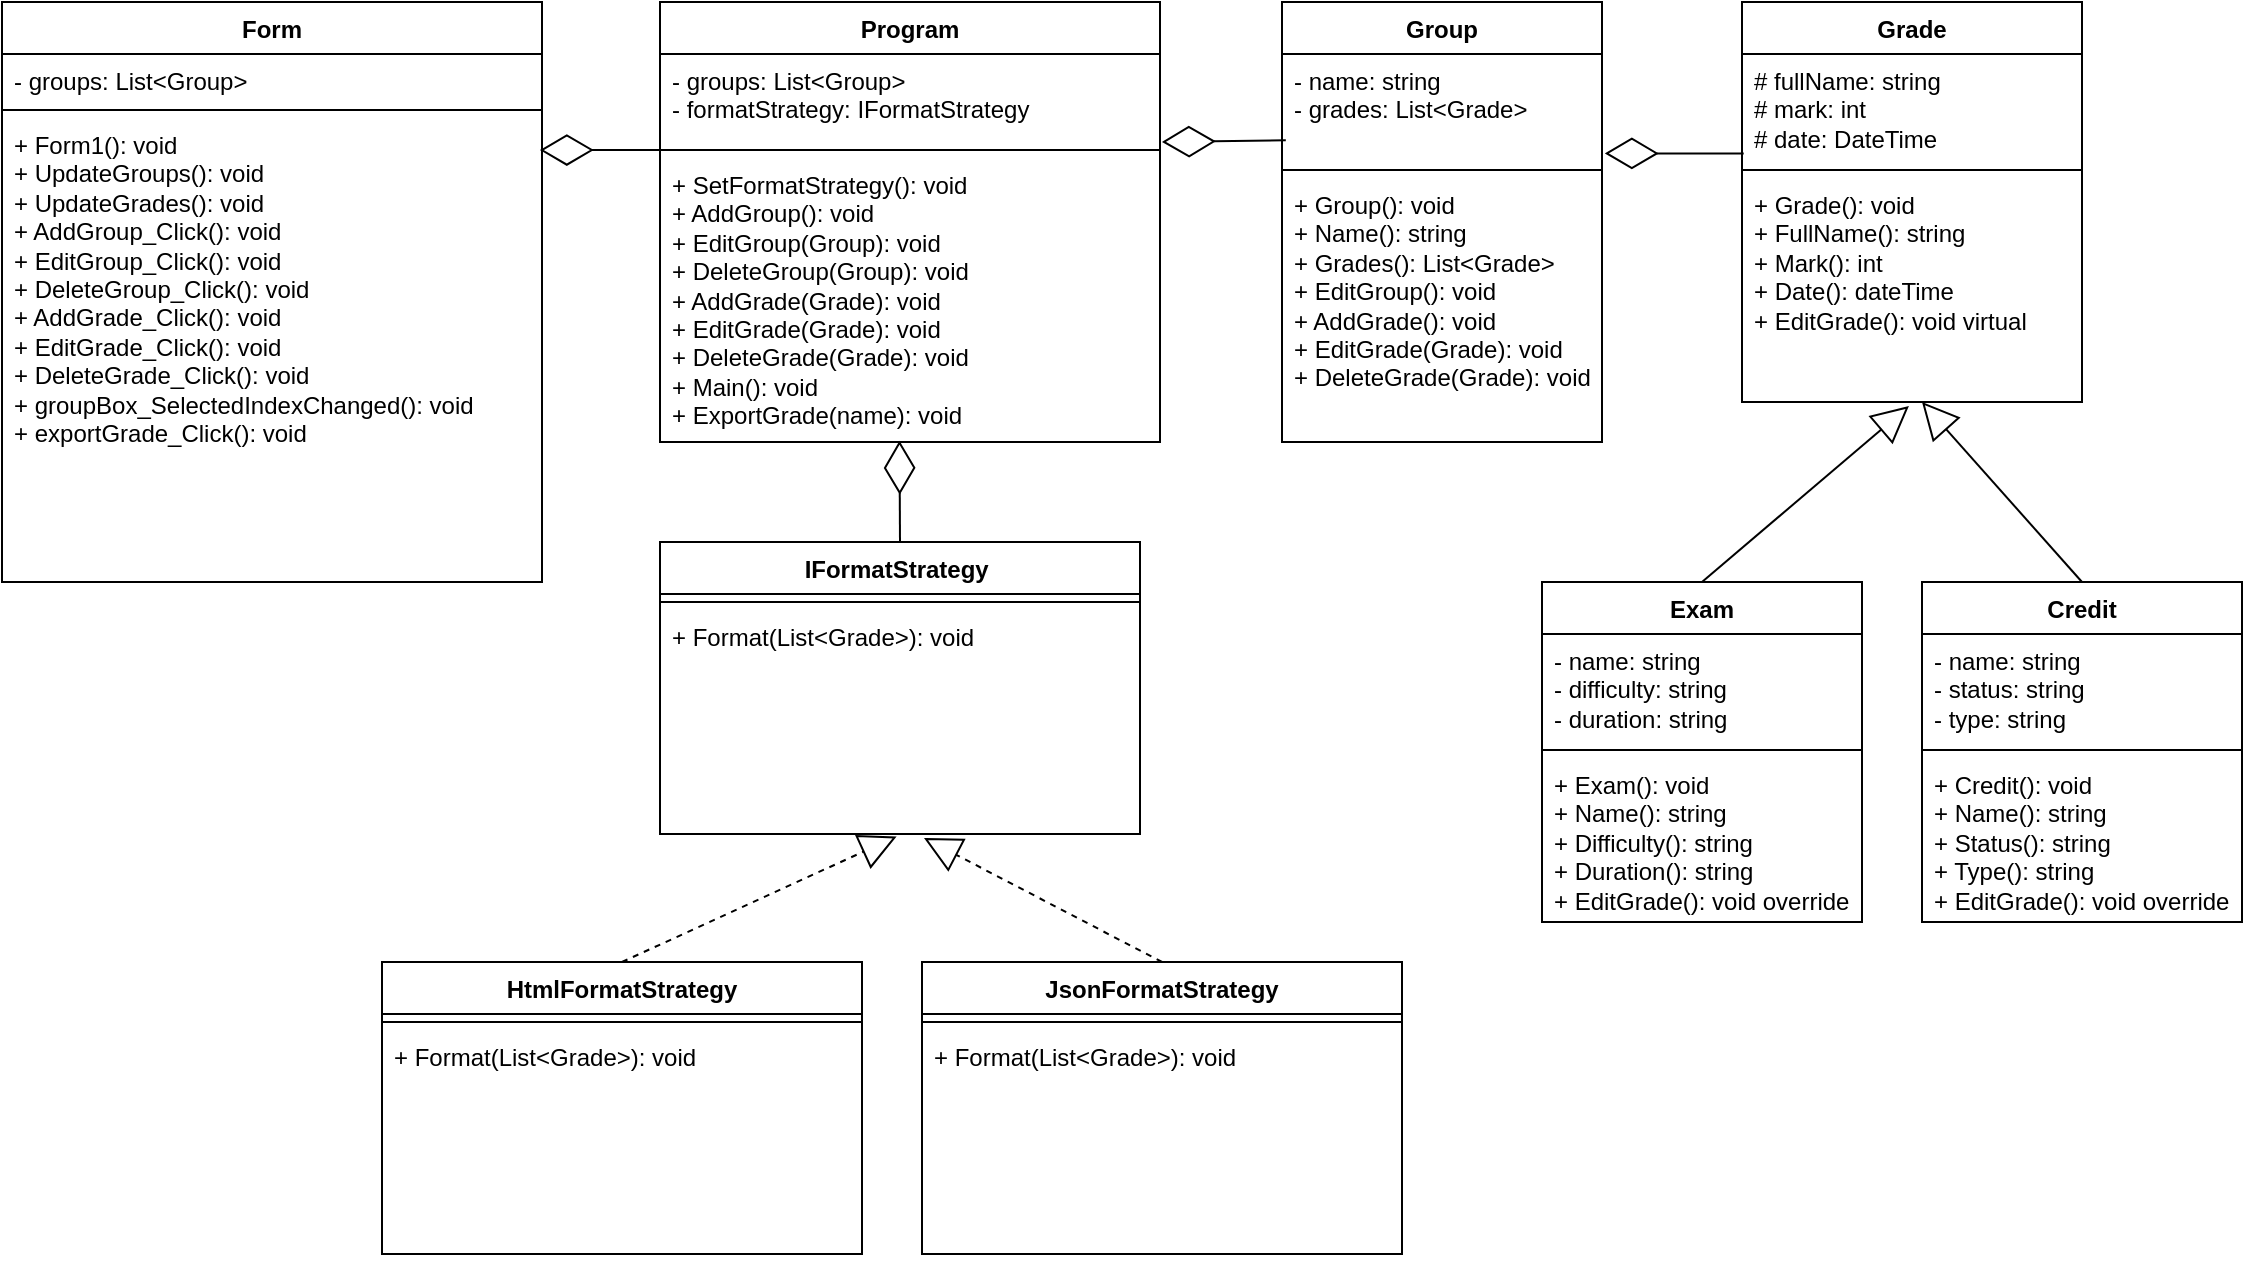 <mxfile version="22.1.11" type="device">
  <diagram name="Страница — 1" id="GFOTFLtzgPRpSzbjr2tq">
    <mxGraphModel dx="496" dy="1288" grid="1" gridSize="10" guides="1" tooltips="1" connect="1" arrows="1" fold="1" page="0" pageScale="1" pageWidth="827" pageHeight="1169" math="0" shadow="0">
      <root>
        <mxCell id="0" />
        <mxCell id="1" parent="0" />
        <mxCell id="8iNLDXX8ebmuw0ggj1p6-49" value="Group" style="swimlane;fontStyle=1;align=center;verticalAlign=top;childLayout=stackLayout;horizontal=1;startSize=26;horizontalStack=0;resizeParent=1;resizeParentMax=0;resizeLast=0;collapsible=1;marginBottom=0;whiteSpace=wrap;html=1;" parent="1" vertex="1">
          <mxGeometry x="1380" y="-590" width="160" height="220" as="geometry" />
        </mxCell>
        <mxCell id="8iNLDXX8ebmuw0ggj1p6-50" value="- name: string&lt;br&gt;- grades:&amp;nbsp;List&amp;lt;Grade&amp;gt;" style="text;strokeColor=none;fillColor=none;align=left;verticalAlign=top;spacingLeft=4;spacingRight=4;overflow=hidden;rotatable=0;points=[[0,0.5],[1,0.5]];portConstraint=eastwest;whiteSpace=wrap;html=1;" parent="8iNLDXX8ebmuw0ggj1p6-49" vertex="1">
          <mxGeometry y="26" width="160" height="54" as="geometry" />
        </mxCell>
        <mxCell id="8iNLDXX8ebmuw0ggj1p6-51" value="" style="line;strokeWidth=1;fillColor=none;align=left;verticalAlign=middle;spacingTop=-1;spacingLeft=3;spacingRight=3;rotatable=0;labelPosition=right;points=[];portConstraint=eastwest;strokeColor=inherit;" parent="8iNLDXX8ebmuw0ggj1p6-49" vertex="1">
          <mxGeometry y="80" width="160" height="8" as="geometry" />
        </mxCell>
        <mxCell id="8iNLDXX8ebmuw0ggj1p6-52" value="+ Group(): void&lt;br&gt;+ Name(): string&lt;br&gt;+ Grades(): List&amp;lt;Grade&amp;gt;&lt;br&gt;+ EditGroup(): void&lt;br&gt;+ AddGrade(): void&lt;br&gt;+ EditGrade(Grade): void&lt;br&gt;+ DeleteGrade(Grade): void" style="text;strokeColor=none;fillColor=none;align=left;verticalAlign=top;spacingLeft=4;spacingRight=4;overflow=hidden;rotatable=0;points=[[0,0.5],[1,0.5]];portConstraint=eastwest;whiteSpace=wrap;html=1;" parent="8iNLDXX8ebmuw0ggj1p6-49" vertex="1">
          <mxGeometry y="88" width="160" height="132" as="geometry" />
        </mxCell>
        <mxCell id="8iNLDXX8ebmuw0ggj1p6-53" value="Grade" style="swimlane;fontStyle=1;align=center;verticalAlign=top;childLayout=stackLayout;horizontal=1;startSize=26;horizontalStack=0;resizeParent=1;resizeParentMax=0;resizeLast=0;collapsible=1;marginBottom=0;whiteSpace=wrap;html=1;" parent="1" vertex="1">
          <mxGeometry x="1610" y="-590" width="170" height="200" as="geometry" />
        </mxCell>
        <mxCell id="8iNLDXX8ebmuw0ggj1p6-54" value="# fullName: string&lt;br&gt;# mark: int&lt;br&gt;# date: DateTime" style="text;strokeColor=none;fillColor=none;align=left;verticalAlign=top;spacingLeft=4;spacingRight=4;overflow=hidden;rotatable=0;points=[[0,0.5],[1,0.5]];portConstraint=eastwest;whiteSpace=wrap;html=1;" parent="8iNLDXX8ebmuw0ggj1p6-53" vertex="1">
          <mxGeometry y="26" width="170" height="54" as="geometry" />
        </mxCell>
        <mxCell id="8iNLDXX8ebmuw0ggj1p6-55" value="" style="line;strokeWidth=1;fillColor=none;align=left;verticalAlign=middle;spacingTop=-1;spacingLeft=3;spacingRight=3;rotatable=0;labelPosition=right;points=[];portConstraint=eastwest;strokeColor=inherit;" parent="8iNLDXX8ebmuw0ggj1p6-53" vertex="1">
          <mxGeometry y="80" width="170" height="8" as="geometry" />
        </mxCell>
        <mxCell id="8iNLDXX8ebmuw0ggj1p6-56" value="+ Grade(): void&lt;br&gt;+ FullName(): string&lt;br&gt;+ Mark(): int&lt;br&gt;+ Date(): dateTime&lt;br&gt;+ EditGrade(): void virtual" style="text;strokeColor=none;fillColor=none;align=left;verticalAlign=top;spacingLeft=4;spacingRight=4;overflow=hidden;rotatable=0;points=[[0,0.5],[1,0.5]];portConstraint=eastwest;whiteSpace=wrap;html=1;" parent="8iNLDXX8ebmuw0ggj1p6-53" vertex="1">
          <mxGeometry y="88" width="170" height="112" as="geometry" />
        </mxCell>
        <mxCell id="8iNLDXX8ebmuw0ggj1p6-57" value="Exam" style="swimlane;fontStyle=1;align=center;verticalAlign=top;childLayout=stackLayout;horizontal=1;startSize=26;horizontalStack=0;resizeParent=1;resizeParentMax=0;resizeLast=0;collapsible=1;marginBottom=0;whiteSpace=wrap;html=1;" parent="1" vertex="1">
          <mxGeometry x="1510" y="-300" width="160" height="170" as="geometry" />
        </mxCell>
        <mxCell id="8iNLDXX8ebmuw0ggj1p6-58" value="- name: string&lt;br&gt;- difficulty: string&lt;br&gt;- duration: string" style="text;strokeColor=none;fillColor=none;align=left;verticalAlign=top;spacingLeft=4;spacingRight=4;overflow=hidden;rotatable=0;points=[[0,0.5],[1,0.5]];portConstraint=eastwest;whiteSpace=wrap;html=1;" parent="8iNLDXX8ebmuw0ggj1p6-57" vertex="1">
          <mxGeometry y="26" width="160" height="54" as="geometry" />
        </mxCell>
        <mxCell id="8iNLDXX8ebmuw0ggj1p6-59" value="" style="line;strokeWidth=1;fillColor=none;align=left;verticalAlign=middle;spacingTop=-1;spacingLeft=3;spacingRight=3;rotatable=0;labelPosition=right;points=[];portConstraint=eastwest;strokeColor=inherit;" parent="8iNLDXX8ebmuw0ggj1p6-57" vertex="1">
          <mxGeometry y="80" width="160" height="8" as="geometry" />
        </mxCell>
        <mxCell id="8iNLDXX8ebmuw0ggj1p6-60" value="+ Exam(): void&lt;br&gt;+ Name(): string&lt;br&gt;+ Difficulty(): string&lt;br&gt;+ Duration(): string&lt;br&gt;+ EditGrade(): void override" style="text;strokeColor=none;fillColor=none;align=left;verticalAlign=top;spacingLeft=4;spacingRight=4;overflow=hidden;rotatable=0;points=[[0,0.5],[1,0.5]];portConstraint=eastwest;whiteSpace=wrap;html=1;" parent="8iNLDXX8ebmuw0ggj1p6-57" vertex="1">
          <mxGeometry y="88" width="160" height="82" as="geometry" />
        </mxCell>
        <mxCell id="8iNLDXX8ebmuw0ggj1p6-61" value="Credit" style="swimlane;fontStyle=1;align=center;verticalAlign=top;childLayout=stackLayout;horizontal=1;startSize=26;horizontalStack=0;resizeParent=1;resizeParentMax=0;resizeLast=0;collapsible=1;marginBottom=0;whiteSpace=wrap;html=1;" parent="1" vertex="1">
          <mxGeometry x="1700" y="-300" width="160" height="170" as="geometry" />
        </mxCell>
        <mxCell id="8iNLDXX8ebmuw0ggj1p6-62" value="- name: string&lt;br&gt;- status: string&lt;br&gt;- type: string" style="text;strokeColor=none;fillColor=none;align=left;verticalAlign=top;spacingLeft=4;spacingRight=4;overflow=hidden;rotatable=0;points=[[0,0.5],[1,0.5]];portConstraint=eastwest;whiteSpace=wrap;html=1;" parent="8iNLDXX8ebmuw0ggj1p6-61" vertex="1">
          <mxGeometry y="26" width="160" height="54" as="geometry" />
        </mxCell>
        <mxCell id="8iNLDXX8ebmuw0ggj1p6-63" value="" style="line;strokeWidth=1;fillColor=none;align=left;verticalAlign=middle;spacingTop=-1;spacingLeft=3;spacingRight=3;rotatable=0;labelPosition=right;points=[];portConstraint=eastwest;strokeColor=inherit;" parent="8iNLDXX8ebmuw0ggj1p6-61" vertex="1">
          <mxGeometry y="80" width="160" height="8" as="geometry" />
        </mxCell>
        <mxCell id="8iNLDXX8ebmuw0ggj1p6-64" value="+ Credit(): void&lt;br&gt;+ Name(): string&lt;br style=&quot;border-color: var(--border-color);&quot;&gt;+ Status(): string&lt;br style=&quot;border-color: var(--border-color);&quot;&gt;+ Type(): string&lt;br&gt;+ EditGrade(): void&amp;nbsp;override" style="text;strokeColor=none;fillColor=none;align=left;verticalAlign=top;spacingLeft=4;spacingRight=4;overflow=hidden;rotatable=0;points=[[0,0.5],[1,0.5]];portConstraint=eastwest;whiteSpace=wrap;html=1;" parent="8iNLDXX8ebmuw0ggj1p6-61" vertex="1">
          <mxGeometry y="88" width="160" height="82" as="geometry" />
        </mxCell>
        <mxCell id="8iNLDXX8ebmuw0ggj1p6-65" value="Program" style="swimlane;fontStyle=1;align=center;verticalAlign=top;childLayout=stackLayout;horizontal=1;startSize=26;horizontalStack=0;resizeParent=1;resizeParentMax=0;resizeLast=0;collapsible=1;marginBottom=0;whiteSpace=wrap;html=1;" parent="1" vertex="1">
          <mxGeometry x="1069" y="-590" width="250" height="220" as="geometry" />
        </mxCell>
        <mxCell id="8iNLDXX8ebmuw0ggj1p6-66" value="- groups: List&amp;lt;Group&amp;gt;&lt;br&gt;- formatStrategy:&amp;nbsp;IFormatStrategy" style="text;strokeColor=none;fillColor=none;align=left;verticalAlign=top;spacingLeft=4;spacingRight=4;overflow=hidden;rotatable=0;points=[[0,0.5],[1,0.5]];portConstraint=eastwest;whiteSpace=wrap;html=1;" parent="8iNLDXX8ebmuw0ggj1p6-65" vertex="1">
          <mxGeometry y="26" width="250" height="44" as="geometry" />
        </mxCell>
        <mxCell id="8iNLDXX8ebmuw0ggj1p6-67" value="" style="line;strokeWidth=1;fillColor=none;align=left;verticalAlign=middle;spacingTop=-1;spacingLeft=3;spacingRight=3;rotatable=0;labelPosition=right;points=[];portConstraint=eastwest;strokeColor=inherit;" parent="8iNLDXX8ebmuw0ggj1p6-65" vertex="1">
          <mxGeometry y="70" width="250" height="8" as="geometry" />
        </mxCell>
        <mxCell id="8iNLDXX8ebmuw0ggj1p6-68" value="+ SetFormatStrategy(): void&lt;br&gt;+ AddGroup(): void&lt;br&gt;+ EditGroup(Group): void&lt;br&gt;+ DeleteGroup(Group): void&lt;br&gt;+ AddGrade(Grade): void&lt;br&gt;&lt;div&gt;+ EditGrade(Grade): void&lt;br style=&quot;border-color: var(--border-color);&quot;&gt;&lt;div style=&quot;border-color: var(--border-color);&quot;&gt;+ DeleteGrade(Grade): void&lt;/div&gt;&lt;div style=&quot;border-color: var(--border-color);&quot;&gt;&lt;span style=&quot;background-color: initial;&quot;&gt;+ Main(): void&lt;/span&gt;&lt;/div&gt;&lt;/div&gt;&lt;div&gt;&lt;div style=&quot;border-color: var(--border-color);&quot;&gt;&lt;div style=&quot;border-color: var(--border-color);&quot;&gt;&lt;div style=&quot;border-color: var(--border-color);&quot;&gt;+ ExportGrade(name): void&lt;/div&gt;&lt;/div&gt;&lt;/div&gt;&lt;/div&gt;" style="text;strokeColor=none;fillColor=none;align=left;verticalAlign=top;spacingLeft=4;spacingRight=4;overflow=hidden;rotatable=0;points=[[0,0.5],[1,0.5]];portConstraint=eastwest;whiteSpace=wrap;html=1;" parent="8iNLDXX8ebmuw0ggj1p6-65" vertex="1">
          <mxGeometry y="78" width="250" height="142" as="geometry" />
        </mxCell>
        <mxCell id="8iNLDXX8ebmuw0ggj1p6-140" value="" style="endArrow=block;endSize=16;endFill=0;html=1;rounded=0;exitX=0.5;exitY=0;exitDx=0;exitDy=0;entryX=0.491;entryY=1.018;entryDx=0;entryDy=0;entryPerimeter=0;" parent="1" source="8iNLDXX8ebmuw0ggj1p6-57" target="8iNLDXX8ebmuw0ggj1p6-56" edge="1">
          <mxGeometry width="160" relative="1" as="geometry">
            <mxPoint x="1620" y="-330" as="sourcePoint" />
            <mxPoint x="1780" y="-330" as="targetPoint" />
          </mxGeometry>
        </mxCell>
        <mxCell id="8iNLDXX8ebmuw0ggj1p6-141" value="" style="endArrow=block;endSize=16;endFill=0;html=1;rounded=0;exitX=0.5;exitY=0;exitDx=0;exitDy=0;" parent="1" source="8iNLDXX8ebmuw0ggj1p6-61" edge="1">
          <mxGeometry width="160" relative="1" as="geometry">
            <mxPoint x="1600" y="-290" as="sourcePoint" />
            <mxPoint x="1700" y="-390" as="targetPoint" />
          </mxGeometry>
        </mxCell>
        <mxCell id="6GRpc2VGxA_-rPjEqwCp-7" value="" style="endArrow=diamondThin;endFill=0;endSize=24;html=1;rounded=0;exitX=0.012;exitY=0.799;exitDx=0;exitDy=0;exitPerimeter=0;" parent="1" source="8iNLDXX8ebmuw0ggj1p6-50" edge="1">
          <mxGeometry width="160" relative="1" as="geometry">
            <mxPoint x="1290" y="-410" as="sourcePoint" />
            <mxPoint x="1320" y="-520" as="targetPoint" />
          </mxGeometry>
        </mxCell>
        <mxCell id="6GRpc2VGxA_-rPjEqwCp-8" value="" style="endArrow=diamondThin;endFill=0;endSize=24;html=1;rounded=0;exitX=0.005;exitY=0.921;exitDx=0;exitDy=0;exitPerimeter=0;entryX=1.009;entryY=0.921;entryDx=0;entryDy=0;entryPerimeter=0;" parent="1" source="8iNLDXX8ebmuw0ggj1p6-54" target="8iNLDXX8ebmuw0ggj1p6-50" edge="1">
          <mxGeometry width="160" relative="1" as="geometry">
            <mxPoint x="1391" y="-507" as="sourcePoint" />
            <mxPoint x="1321" y="-508" as="targetPoint" />
          </mxGeometry>
        </mxCell>
        <mxCell id="9lnRajTz5Ouu1abNd_NG-1" value="Form" style="swimlane;fontStyle=1;align=center;verticalAlign=top;childLayout=stackLayout;horizontal=1;startSize=26;horizontalStack=0;resizeParent=1;resizeParentMax=0;resizeLast=0;collapsible=1;marginBottom=0;whiteSpace=wrap;html=1;" parent="1" vertex="1">
          <mxGeometry x="740" y="-590" width="270" height="290" as="geometry" />
        </mxCell>
        <mxCell id="9lnRajTz5Ouu1abNd_NG-2" value="- groups: List&amp;lt;Group&amp;gt;" style="text;strokeColor=none;fillColor=none;align=left;verticalAlign=top;spacingLeft=4;spacingRight=4;overflow=hidden;rotatable=0;points=[[0,0.5],[1,0.5]];portConstraint=eastwest;whiteSpace=wrap;html=1;" parent="9lnRajTz5Ouu1abNd_NG-1" vertex="1">
          <mxGeometry y="26" width="270" height="24" as="geometry" />
        </mxCell>
        <mxCell id="9lnRajTz5Ouu1abNd_NG-3" value="" style="line;strokeWidth=1;fillColor=none;align=left;verticalAlign=middle;spacingTop=-1;spacingLeft=3;spacingRight=3;rotatable=0;labelPosition=right;points=[];portConstraint=eastwest;strokeColor=inherit;" parent="9lnRajTz5Ouu1abNd_NG-1" vertex="1">
          <mxGeometry y="50" width="270" height="8" as="geometry" />
        </mxCell>
        <mxCell id="9lnRajTz5Ouu1abNd_NG-4" value="+ Form1(): void&lt;br&gt;+ UpdateGroups(): void&lt;br&gt;+ UpdateGrades(): void&lt;br&gt;+ AddGroup_Click(): void&lt;br&gt;+ EditGroup_Click(): void&lt;br&gt;+ DeleteGroup_Click(): void&lt;br&gt;+ AddGrade_Click(): void&lt;br style=&quot;border-color: var(--border-color);&quot;&gt;+ EditGrade_Click(): void&lt;br style=&quot;border-color: var(--border-color);&quot;&gt;+ DeleteGrade_Click(): void&lt;br&gt;+ groupBox_SelectedIndexChanged(): void&lt;br&gt;+&amp;nbsp;exportGrade_Click(): void" style="text;strokeColor=none;fillColor=none;align=left;verticalAlign=top;spacingLeft=4;spacingRight=4;overflow=hidden;rotatable=0;points=[[0,0.5],[1,0.5]];portConstraint=eastwest;whiteSpace=wrap;html=1;" parent="9lnRajTz5Ouu1abNd_NG-1" vertex="1">
          <mxGeometry y="58" width="270" height="232" as="geometry" />
        </mxCell>
        <mxCell id="9lnRajTz5Ouu1abNd_NG-5" value="" style="endArrow=diamondThin;endFill=0;endSize=24;html=1;rounded=0;entryX=0.996;entryY=0.069;entryDx=0;entryDy=0;entryPerimeter=0;" parent="1" target="9lnRajTz5Ouu1abNd_NG-4" edge="1">
          <mxGeometry width="160" relative="1" as="geometry">
            <mxPoint x="1070" y="-516" as="sourcePoint" />
            <mxPoint x="1323" y="-510" as="targetPoint" />
          </mxGeometry>
        </mxCell>
        <mxCell id="9RWYsIE_WzVnMkwFAWG--5" value="IFormatStrategy&amp;nbsp;" style="swimlane;fontStyle=1;align=center;verticalAlign=top;childLayout=stackLayout;horizontal=1;startSize=26;horizontalStack=0;resizeParent=1;resizeParentMax=0;resizeLast=0;collapsible=1;marginBottom=0;whiteSpace=wrap;html=1;" parent="1" vertex="1">
          <mxGeometry x="1069" y="-320" width="240" height="146" as="geometry" />
        </mxCell>
        <mxCell id="9RWYsIE_WzVnMkwFAWG--7" value="" style="line;strokeWidth=1;fillColor=none;align=left;verticalAlign=middle;spacingTop=-1;spacingLeft=3;spacingRight=3;rotatable=0;labelPosition=right;points=[];portConstraint=eastwest;strokeColor=inherit;" parent="9RWYsIE_WzVnMkwFAWG--5" vertex="1">
          <mxGeometry y="26" width="240" height="8" as="geometry" />
        </mxCell>
        <mxCell id="9RWYsIE_WzVnMkwFAWG--8" value="+ Format(List&amp;lt;Grade&amp;gt;): void" style="text;strokeColor=none;fillColor=none;align=left;verticalAlign=top;spacingLeft=4;spacingRight=4;overflow=hidden;rotatable=0;points=[[0,0.5],[1,0.5]];portConstraint=eastwest;whiteSpace=wrap;html=1;" parent="9RWYsIE_WzVnMkwFAWG--5" vertex="1">
          <mxGeometry y="34" width="240" height="112" as="geometry" />
        </mxCell>
        <mxCell id="9RWYsIE_WzVnMkwFAWG--9" value="HtmlFormatStrategy" style="swimlane;fontStyle=1;align=center;verticalAlign=top;childLayout=stackLayout;horizontal=1;startSize=26;horizontalStack=0;resizeParent=1;resizeParentMax=0;resizeLast=0;collapsible=1;marginBottom=0;whiteSpace=wrap;html=1;" parent="1" vertex="1">
          <mxGeometry x="930" y="-110" width="240" height="146" as="geometry" />
        </mxCell>
        <mxCell id="9RWYsIE_WzVnMkwFAWG--11" value="" style="line;strokeWidth=1;fillColor=none;align=left;verticalAlign=middle;spacingTop=-1;spacingLeft=3;spacingRight=3;rotatable=0;labelPosition=right;points=[];portConstraint=eastwest;strokeColor=inherit;" parent="9RWYsIE_WzVnMkwFAWG--9" vertex="1">
          <mxGeometry y="26" width="240" height="8" as="geometry" />
        </mxCell>
        <mxCell id="9RWYsIE_WzVnMkwFAWG--12" value="+ Format(List&amp;lt;Grade&amp;gt;): void" style="text;strokeColor=none;fillColor=none;align=left;verticalAlign=top;spacingLeft=4;spacingRight=4;overflow=hidden;rotatable=0;points=[[0,0.5],[1,0.5]];portConstraint=eastwest;whiteSpace=wrap;html=1;" parent="9RWYsIE_WzVnMkwFAWG--9" vertex="1">
          <mxGeometry y="34" width="240" height="112" as="geometry" />
        </mxCell>
        <mxCell id="9RWYsIE_WzVnMkwFAWG--13" value="JsonFormatStrategy" style="swimlane;fontStyle=1;align=center;verticalAlign=top;childLayout=stackLayout;horizontal=1;startSize=26;horizontalStack=0;resizeParent=1;resizeParentMax=0;resizeLast=0;collapsible=1;marginBottom=0;whiteSpace=wrap;html=1;" parent="1" vertex="1">
          <mxGeometry x="1200" y="-110" width="240" height="146" as="geometry" />
        </mxCell>
        <mxCell id="9RWYsIE_WzVnMkwFAWG--15" value="" style="line;strokeWidth=1;fillColor=none;align=left;verticalAlign=middle;spacingTop=-1;spacingLeft=3;spacingRight=3;rotatable=0;labelPosition=right;points=[];portConstraint=eastwest;strokeColor=inherit;" parent="9RWYsIE_WzVnMkwFAWG--13" vertex="1">
          <mxGeometry y="26" width="240" height="8" as="geometry" />
        </mxCell>
        <mxCell id="9RWYsIE_WzVnMkwFAWG--16" value="+ Format(List&amp;lt;Grade&amp;gt;): void" style="text;strokeColor=none;fillColor=none;align=left;verticalAlign=top;spacingLeft=4;spacingRight=4;overflow=hidden;rotatable=0;points=[[0,0.5],[1,0.5]];portConstraint=eastwest;whiteSpace=wrap;html=1;" parent="9RWYsIE_WzVnMkwFAWG--13" vertex="1">
          <mxGeometry y="34" width="240" height="112" as="geometry" />
        </mxCell>
        <mxCell id="9RWYsIE_WzVnMkwFAWG--17" value="" style="endArrow=diamondThin;endFill=0;endSize=24;html=1;rounded=0;entryX=0.479;entryY=0.996;entryDx=0;entryDy=0;entryPerimeter=0;exitX=0.5;exitY=0;exitDx=0;exitDy=0;" parent="1" source="9RWYsIE_WzVnMkwFAWG--5" target="8iNLDXX8ebmuw0ggj1p6-68" edge="1">
          <mxGeometry width="160" relative="1" as="geometry">
            <mxPoint x="1080" y="-506" as="sourcePoint" />
            <mxPoint x="1019" y="-506" as="targetPoint" />
          </mxGeometry>
        </mxCell>
        <mxCell id="9RWYsIE_WzVnMkwFAWG--18" value="" style="endArrow=block;endSize=16;endFill=0;html=1;rounded=0;exitX=0.5;exitY=0;exitDx=0;exitDy=0;entryX=0.493;entryY=1.011;entryDx=0;entryDy=0;entryPerimeter=0;dashed=1;" parent="1" source="9RWYsIE_WzVnMkwFAWG--9" target="9RWYsIE_WzVnMkwFAWG--8" edge="1">
          <mxGeometry width="160" relative="1" as="geometry">
            <mxPoint x="1309" y="-162" as="sourcePoint" />
            <mxPoint x="1412" y="-250" as="targetPoint" />
          </mxGeometry>
        </mxCell>
        <mxCell id="9RWYsIE_WzVnMkwFAWG--19" value="" style="endArrow=block;endSize=16;endFill=0;html=1;rounded=0;exitX=0.5;exitY=0;exitDx=0;exitDy=0;entryX=0.55;entryY=1.018;entryDx=0;entryDy=0;entryPerimeter=0;dashed=1;" parent="1" source="9RWYsIE_WzVnMkwFAWG--13" target="9RWYsIE_WzVnMkwFAWG--8" edge="1">
          <mxGeometry width="160" relative="1" as="geometry">
            <mxPoint x="1060" y="-100" as="sourcePoint" />
            <mxPoint x="1197" y="-163" as="targetPoint" />
          </mxGeometry>
        </mxCell>
      </root>
    </mxGraphModel>
  </diagram>
</mxfile>

